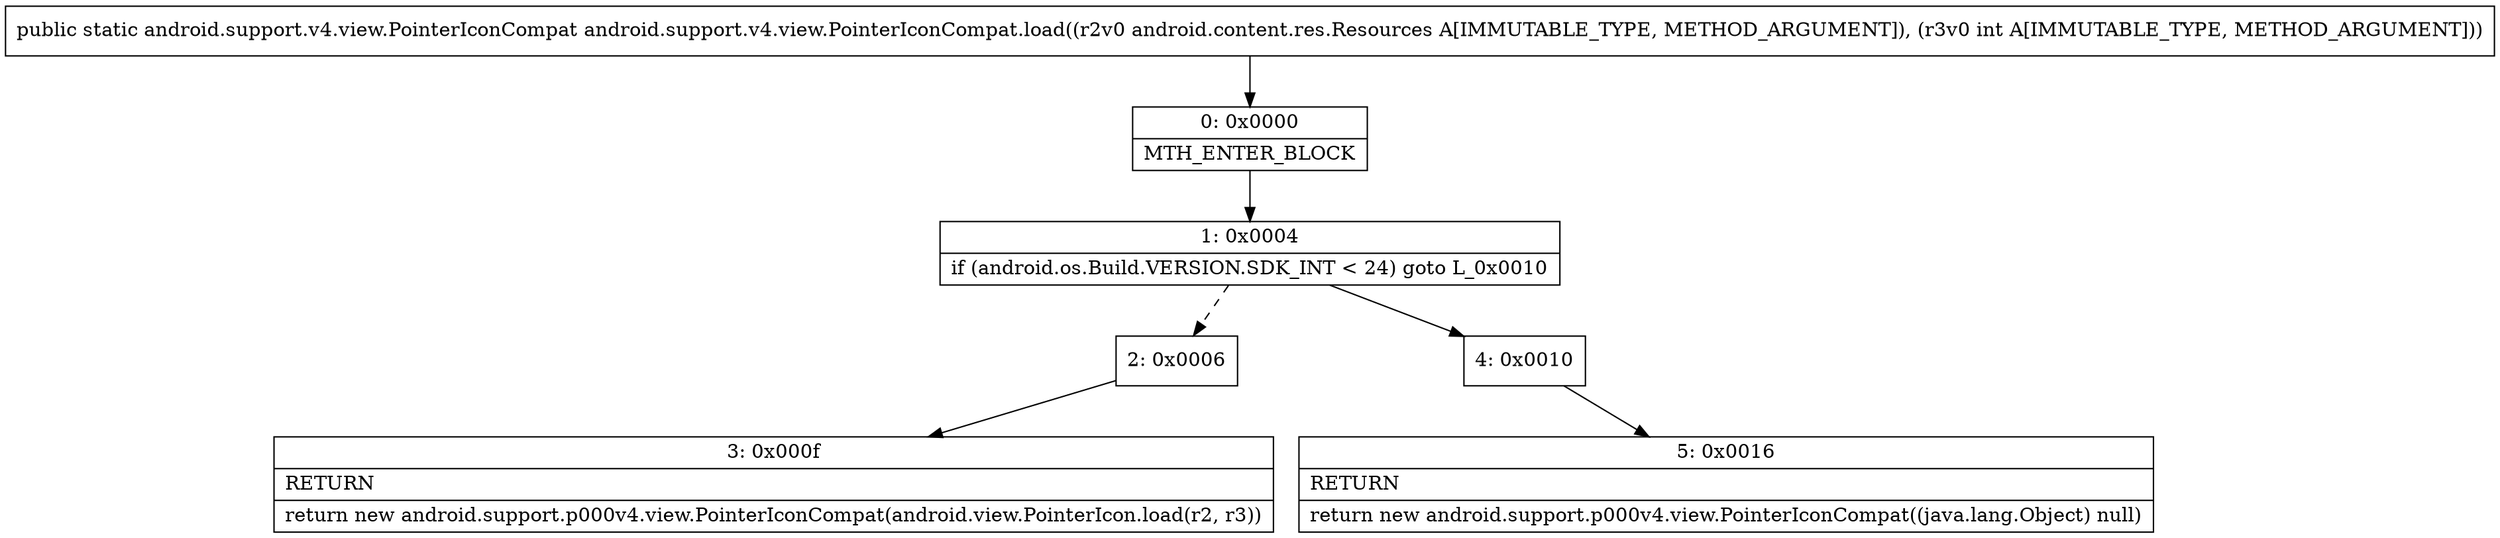 digraph "CFG forandroid.support.v4.view.PointerIconCompat.load(Landroid\/content\/res\/Resources;I)Landroid\/support\/v4\/view\/PointerIconCompat;" {
Node_0 [shape=record,label="{0\:\ 0x0000|MTH_ENTER_BLOCK\l}"];
Node_1 [shape=record,label="{1\:\ 0x0004|if (android.os.Build.VERSION.SDK_INT \< 24) goto L_0x0010\l}"];
Node_2 [shape=record,label="{2\:\ 0x0006}"];
Node_3 [shape=record,label="{3\:\ 0x000f|RETURN\l|return new android.support.p000v4.view.PointerIconCompat(android.view.PointerIcon.load(r2, r3))\l}"];
Node_4 [shape=record,label="{4\:\ 0x0010}"];
Node_5 [shape=record,label="{5\:\ 0x0016|RETURN\l|return new android.support.p000v4.view.PointerIconCompat((java.lang.Object) null)\l}"];
MethodNode[shape=record,label="{public static android.support.v4.view.PointerIconCompat android.support.v4.view.PointerIconCompat.load((r2v0 android.content.res.Resources A[IMMUTABLE_TYPE, METHOD_ARGUMENT]), (r3v0 int A[IMMUTABLE_TYPE, METHOD_ARGUMENT])) }"];
MethodNode -> Node_0;
Node_0 -> Node_1;
Node_1 -> Node_2[style=dashed];
Node_1 -> Node_4;
Node_2 -> Node_3;
Node_4 -> Node_5;
}


